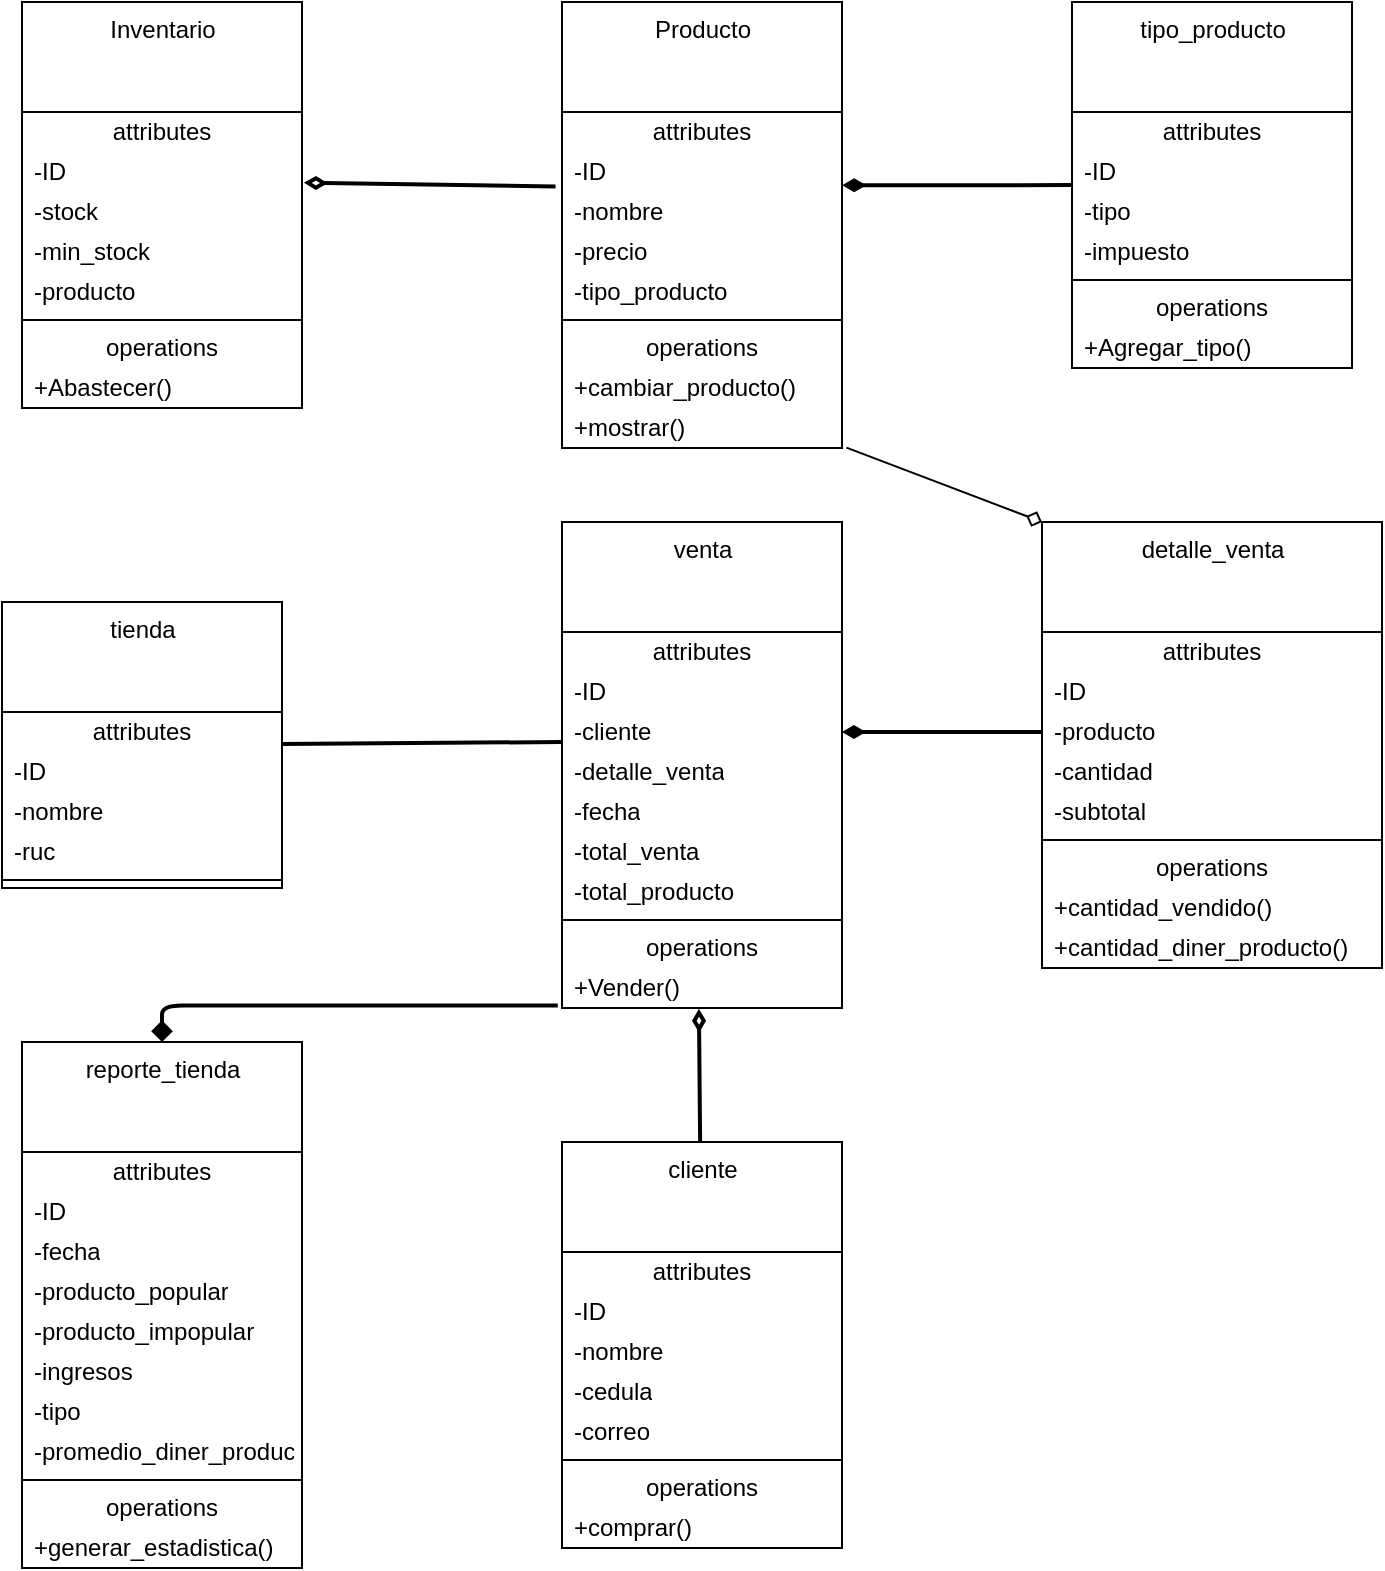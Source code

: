 <mxfile>
    <diagram id="RFTqNNcnlkZGYkJ6R6Zt" name="Página-1">
        <mxGraphModel dx="3483" dy="568" grid="1" gridSize="10" guides="1" tooltips="1" connect="1" arrows="1" fold="1" page="1" pageScale="1" pageWidth="827" pageHeight="1169" math="0" shadow="0">
            <root>
                <mxCell id="0"/>
                <mxCell id="1" parent="0"/>
                <mxCell id="93" style="edgeStyle=none;html=1;entryX=-0.023;entryY=0.86;entryDx=0;entryDy=0;entryPerimeter=0;endArrow=none;endFill=0;strokeWidth=2;startArrow=diamondThin;startFill=0;exitX=1.007;exitY=-0.23;exitDx=0;exitDy=0;exitPerimeter=0;" parent="1" source="39" target="44" edge="1">
                    <mxGeometry relative="1" as="geometry"/>
                </mxCell>
                <mxCell id="31" value="Inventario" style="swimlane;fontStyle=0;align=center;verticalAlign=top;childLayout=stackLayout;horizontal=1;startSize=55;horizontalStack=0;resizeParent=1;resizeParentMax=0;resizeLast=0;collapsible=0;marginBottom=0;html=1;" parent="1" vertex="1">
                    <mxGeometry x="-2460" y="20" width="140" height="203" as="geometry"/>
                </mxCell>
                <mxCell id="32" value="attributes" style="text;html=1;strokeColor=none;fillColor=none;align=center;verticalAlign=middle;spacingLeft=4;spacingRight=4;overflow=hidden;rotatable=0;points=[[0,0.5],[1,0.5]];portConstraint=eastwest;" parent="31" vertex="1">
                    <mxGeometry y="55" width="140" height="20" as="geometry"/>
                </mxCell>
                <mxCell id="33" value="-ID" style="text;html=1;strokeColor=none;fillColor=none;align=left;verticalAlign=middle;spacingLeft=4;spacingRight=4;overflow=hidden;rotatable=0;points=[[0,0.5],[1,0.5]];portConstraint=eastwest;" parent="31" vertex="1">
                    <mxGeometry y="75" width="140" height="20" as="geometry"/>
                </mxCell>
                <mxCell id="39" value="-stock" style="text;html=1;strokeColor=none;fillColor=none;align=left;verticalAlign=middle;spacingLeft=4;spacingRight=4;overflow=hidden;rotatable=0;points=[[0,0.5],[1,0.5]];portConstraint=eastwest;" parent="31" vertex="1">
                    <mxGeometry y="95" width="140" height="20" as="geometry"/>
                </mxCell>
                <mxCell id="60" value="-min_stock" style="text;html=1;strokeColor=none;fillColor=none;align=left;verticalAlign=middle;spacingLeft=4;spacingRight=4;overflow=hidden;rotatable=0;points=[[0,0.5],[1,0.5]];portConstraint=eastwest;" parent="31" vertex="1">
                    <mxGeometry y="115" width="140" height="20" as="geometry"/>
                </mxCell>
                <mxCell id="125" value="-producto" style="text;html=1;strokeColor=none;fillColor=none;align=left;verticalAlign=middle;spacingLeft=4;spacingRight=4;overflow=hidden;rotatable=0;points=[[0,0.5],[1,0.5]];portConstraint=eastwest;" vertex="1" parent="31">
                    <mxGeometry y="135" width="140" height="20" as="geometry"/>
                </mxCell>
                <mxCell id="36" value="" style="line;strokeWidth=1;fillColor=none;align=left;verticalAlign=middle;spacingTop=-1;spacingLeft=3;spacingRight=3;rotatable=0;labelPosition=right;points=[];portConstraint=eastwest;" parent="31" vertex="1">
                    <mxGeometry y="155" width="140" height="8" as="geometry"/>
                </mxCell>
                <mxCell id="37" value="operations" style="text;html=1;strokeColor=none;fillColor=none;align=center;verticalAlign=middle;spacingLeft=4;spacingRight=4;overflow=hidden;rotatable=0;points=[[0,0.5],[1,0.5]];portConstraint=eastwest;" parent="31" vertex="1">
                    <mxGeometry y="163" width="140" height="20" as="geometry"/>
                </mxCell>
                <mxCell id="38" value="+Abastecer()" style="text;html=1;strokeColor=none;fillColor=none;align=left;verticalAlign=middle;spacingLeft=4;spacingRight=4;overflow=hidden;rotatable=0;points=[[0,0.5],[1,0.5]];portConstraint=eastwest;" parent="31" vertex="1">
                    <mxGeometry y="183" width="140" height="20" as="geometry"/>
                </mxCell>
                <mxCell id="42" value="Producto" style="swimlane;fontStyle=0;align=center;verticalAlign=top;childLayout=stackLayout;horizontal=1;startSize=55;horizontalStack=0;resizeParent=1;resizeParentMax=0;resizeLast=0;collapsible=0;marginBottom=0;html=1;" parent="1" vertex="1">
                    <mxGeometry x="-2190" y="20" width="140" height="223" as="geometry"/>
                </mxCell>
                <mxCell id="43" value="attributes" style="text;html=1;strokeColor=none;fillColor=none;align=center;verticalAlign=middle;spacingLeft=4;spacingRight=4;overflow=hidden;rotatable=0;points=[[0,0.5],[1,0.5]];portConstraint=eastwest;" parent="42" vertex="1">
                    <mxGeometry y="55" width="140" height="20" as="geometry"/>
                </mxCell>
                <mxCell id="44" value="-ID" style="text;html=1;strokeColor=none;fillColor=none;align=left;verticalAlign=middle;spacingLeft=4;spacingRight=4;overflow=hidden;rotatable=0;points=[[0,0.5],[1,0.5]];portConstraint=eastwest;" parent="42" vertex="1">
                    <mxGeometry y="75" width="140" height="20" as="geometry"/>
                </mxCell>
                <mxCell id="45" value="-nombre" style="text;html=1;strokeColor=none;fillColor=none;align=left;verticalAlign=middle;spacingLeft=4;spacingRight=4;overflow=hidden;rotatable=0;points=[[0,0.5],[1,0.5]];portConstraint=eastwest;" parent="42" vertex="1">
                    <mxGeometry y="95" width="140" height="20" as="geometry"/>
                </mxCell>
                <mxCell id="46" value="-precio" style="text;html=1;strokeColor=none;fillColor=none;align=left;verticalAlign=middle;spacingLeft=4;spacingRight=4;overflow=hidden;rotatable=0;points=[[0,0.5],[1,0.5]];portConstraint=eastwest;" parent="42" vertex="1">
                    <mxGeometry y="115" width="140" height="20" as="geometry"/>
                </mxCell>
                <mxCell id="124" value="-tipo_producto" style="text;html=1;strokeColor=none;fillColor=none;align=left;verticalAlign=middle;spacingLeft=4;spacingRight=4;overflow=hidden;rotatable=0;points=[[0,0.5],[1,0.5]];portConstraint=eastwest;" vertex="1" parent="42">
                    <mxGeometry y="135" width="140" height="20" as="geometry"/>
                </mxCell>
                <mxCell id="48" value="" style="line;strokeWidth=1;fillColor=none;align=left;verticalAlign=middle;spacingTop=-1;spacingLeft=3;spacingRight=3;rotatable=0;labelPosition=right;points=[];portConstraint=eastwest;" parent="42" vertex="1">
                    <mxGeometry y="155" width="140" height="8" as="geometry"/>
                </mxCell>
                <mxCell id="49" value="operations" style="text;html=1;strokeColor=none;fillColor=none;align=center;verticalAlign=middle;spacingLeft=4;spacingRight=4;overflow=hidden;rotatable=0;points=[[0,0.5],[1,0.5]];portConstraint=eastwest;" parent="42" vertex="1">
                    <mxGeometry y="163" width="140" height="20" as="geometry"/>
                </mxCell>
                <mxCell id="50" value="+cambiar_producto()" style="text;html=1;strokeColor=none;fillColor=none;align=left;verticalAlign=middle;spacingLeft=4;spacingRight=4;overflow=hidden;rotatable=0;points=[[0,0.5],[1,0.5]];portConstraint=eastwest;" parent="42" vertex="1">
                    <mxGeometry y="183" width="140" height="20" as="geometry"/>
                </mxCell>
                <mxCell id="122" value="+mostrar()" style="text;html=1;strokeColor=none;fillColor=none;align=left;verticalAlign=middle;spacingLeft=4;spacingRight=4;overflow=hidden;rotatable=0;points=[[0,0.5],[1,0.5]];portConstraint=eastwest;" vertex="1" parent="42">
                    <mxGeometry y="203" width="140" height="20" as="geometry"/>
                </mxCell>
                <mxCell id="119" style="edgeStyle=none;html=1;entryX=0;entryY=-0.25;entryDx=0;entryDy=0;entryPerimeter=0;strokeWidth=2;endArrow=none;endFill=0;startArrow=none;startFill=0;" parent="1" source="51" target="65" edge="1">
                    <mxGeometry relative="1" as="geometry"/>
                </mxCell>
                <mxCell id="51" value="tienda" style="swimlane;fontStyle=0;align=center;verticalAlign=top;childLayout=stackLayout;horizontal=1;startSize=55;horizontalStack=0;resizeParent=1;resizeParentMax=0;resizeLast=0;collapsible=0;marginBottom=0;html=1;" parent="1" vertex="1">
                    <mxGeometry x="-2470" y="320" width="140" height="143" as="geometry"/>
                </mxCell>
                <mxCell id="52" value="attributes" style="text;html=1;strokeColor=none;fillColor=none;align=center;verticalAlign=middle;spacingLeft=4;spacingRight=4;overflow=hidden;rotatable=0;points=[[0,0.5],[1,0.5]];portConstraint=eastwest;" parent="51" vertex="1">
                    <mxGeometry y="55" width="140" height="20" as="geometry"/>
                </mxCell>
                <mxCell id="53" value="-ID" style="text;html=1;strokeColor=none;fillColor=none;align=left;verticalAlign=middle;spacingLeft=4;spacingRight=4;overflow=hidden;rotatable=0;points=[[0,0.5],[1,0.5]];portConstraint=eastwest;" parent="51" vertex="1">
                    <mxGeometry y="75" width="140" height="20" as="geometry"/>
                </mxCell>
                <mxCell id="54" value="-nombre" style="text;html=1;strokeColor=none;fillColor=none;align=left;verticalAlign=middle;spacingLeft=4;spacingRight=4;overflow=hidden;rotatable=0;points=[[0,0.5],[1,0.5]];portConstraint=eastwest;" parent="51" vertex="1">
                    <mxGeometry y="95" width="140" height="20" as="geometry"/>
                </mxCell>
                <mxCell id="55" value="-ruc" style="text;html=1;strokeColor=none;fillColor=none;align=left;verticalAlign=middle;spacingLeft=4;spacingRight=4;overflow=hidden;rotatable=0;points=[[0,0.5],[1,0.5]];portConstraint=eastwest;" parent="51" vertex="1">
                    <mxGeometry y="115" width="140" height="20" as="geometry"/>
                </mxCell>
                <mxCell id="56" value="" style="line;strokeWidth=1;fillColor=none;align=left;verticalAlign=middle;spacingTop=-1;spacingLeft=3;spacingRight=3;rotatable=0;labelPosition=right;points=[];portConstraint=eastwest;" parent="51" vertex="1">
                    <mxGeometry y="135" width="140" height="8" as="geometry"/>
                </mxCell>
                <mxCell id="61" value="venta" style="swimlane;fontStyle=0;align=center;verticalAlign=top;childLayout=stackLayout;horizontal=1;startSize=55;horizontalStack=0;resizeParent=1;resizeParentMax=0;resizeLast=0;collapsible=0;marginBottom=0;html=1;" parent="1" vertex="1">
                    <mxGeometry x="-2190" y="280" width="140" height="243" as="geometry"/>
                </mxCell>
                <mxCell id="62" value="attributes" style="text;html=1;strokeColor=none;fillColor=none;align=center;verticalAlign=middle;spacingLeft=4;spacingRight=4;overflow=hidden;rotatable=0;points=[[0,0.5],[1,0.5]];portConstraint=eastwest;" parent="61" vertex="1">
                    <mxGeometry y="55" width="140" height="20" as="geometry"/>
                </mxCell>
                <mxCell id="63" value="-ID" style="text;html=1;strokeColor=none;fillColor=none;align=left;verticalAlign=middle;spacingLeft=4;spacingRight=4;overflow=hidden;rotatable=0;points=[[0,0.5],[1,0.5]];portConstraint=eastwest;" parent="61" vertex="1">
                    <mxGeometry y="75" width="140" height="20" as="geometry"/>
                </mxCell>
                <mxCell id="64" value="-cliente" style="text;html=1;strokeColor=none;fillColor=none;align=left;verticalAlign=middle;spacingLeft=4;spacingRight=4;overflow=hidden;rotatable=0;points=[[0,0.5],[1,0.5]];portConstraint=eastwest;" parent="61" vertex="1">
                    <mxGeometry y="95" width="140" height="20" as="geometry"/>
                </mxCell>
                <mxCell id="65" value="-detalle_venta" style="text;html=1;strokeColor=none;fillColor=none;align=left;verticalAlign=middle;spacingLeft=4;spacingRight=4;overflow=hidden;rotatable=0;points=[[0,0.5],[1,0.5]];portConstraint=eastwest;" parent="61" vertex="1">
                    <mxGeometry y="115" width="140" height="20" as="geometry"/>
                </mxCell>
                <mxCell id="70" value="-fecha" style="text;html=1;strokeColor=none;fillColor=none;align=left;verticalAlign=middle;spacingLeft=4;spacingRight=4;overflow=hidden;rotatable=0;points=[[0,0.5],[1,0.5]];portConstraint=eastwest;" parent="61" vertex="1">
                    <mxGeometry y="135" width="140" height="20" as="geometry"/>
                </mxCell>
                <mxCell id="69" value="-total_venta" style="text;html=1;strokeColor=none;fillColor=none;align=left;verticalAlign=middle;spacingLeft=4;spacingRight=4;overflow=hidden;rotatable=0;points=[[0,0.5],[1,0.5]];portConstraint=eastwest;" parent="61" vertex="1">
                    <mxGeometry y="155" width="140" height="20" as="geometry"/>
                </mxCell>
                <mxCell id="71" value="-total_producto" style="text;html=1;strokeColor=none;fillColor=none;align=left;verticalAlign=middle;spacingLeft=4;spacingRight=4;overflow=hidden;rotatable=0;points=[[0,0.5],[1,0.5]];portConstraint=eastwest;" parent="61" vertex="1">
                    <mxGeometry y="175" width="140" height="20" as="geometry"/>
                </mxCell>
                <mxCell id="66" value="" style="line;strokeWidth=1;fillColor=none;align=left;verticalAlign=middle;spacingTop=-1;spacingLeft=3;spacingRight=3;rotatable=0;labelPosition=right;points=[];portConstraint=eastwest;" parent="61" vertex="1">
                    <mxGeometry y="195" width="140" height="8" as="geometry"/>
                </mxCell>
                <mxCell id="67" value="operations" style="text;html=1;strokeColor=none;fillColor=none;align=center;verticalAlign=middle;spacingLeft=4;spacingRight=4;overflow=hidden;rotatable=0;points=[[0,0.5],[1,0.5]];portConstraint=eastwest;" parent="61" vertex="1">
                    <mxGeometry y="203" width="140" height="20" as="geometry"/>
                </mxCell>
                <mxCell id="68" value="+Vender()" style="text;html=1;strokeColor=none;fillColor=none;align=left;verticalAlign=middle;spacingLeft=4;spacingRight=4;overflow=hidden;rotatable=0;points=[[0,0.5],[1,0.5]];portConstraint=eastwest;" parent="61" vertex="1">
                    <mxGeometry y="223" width="140" height="20" as="geometry"/>
                </mxCell>
                <mxCell id="117" style="edgeStyle=none;html=1;entryX=0.489;entryY=1.019;entryDx=0;entryDy=0;entryPerimeter=0;strokeWidth=2;endArrow=diamondThin;endFill=0;" parent="1" source="72" target="68" edge="1">
                    <mxGeometry relative="1" as="geometry"/>
                </mxCell>
                <mxCell id="72" value="cliente" style="swimlane;fontStyle=0;align=center;verticalAlign=top;childLayout=stackLayout;horizontal=1;startSize=55;horizontalStack=0;resizeParent=1;resizeParentMax=0;resizeLast=0;collapsible=0;marginBottom=0;html=1;" parent="1" vertex="1">
                    <mxGeometry x="-2190" y="590" width="140" height="203" as="geometry"/>
                </mxCell>
                <mxCell id="73" value="attributes" style="text;html=1;strokeColor=none;fillColor=none;align=center;verticalAlign=middle;spacingLeft=4;spacingRight=4;overflow=hidden;rotatable=0;points=[[0,0.5],[1,0.5]];portConstraint=eastwest;" parent="72" vertex="1">
                    <mxGeometry y="55" width="140" height="20" as="geometry"/>
                </mxCell>
                <mxCell id="74" value="-ID" style="text;html=1;strokeColor=none;fillColor=none;align=left;verticalAlign=middle;spacingLeft=4;spacingRight=4;overflow=hidden;rotatable=0;points=[[0,0.5],[1,0.5]];portConstraint=eastwest;" parent="72" vertex="1">
                    <mxGeometry y="75" width="140" height="20" as="geometry"/>
                </mxCell>
                <mxCell id="75" value="-nombre" style="text;html=1;strokeColor=none;fillColor=none;align=left;verticalAlign=middle;spacingLeft=4;spacingRight=4;overflow=hidden;rotatable=0;points=[[0,0.5],[1,0.5]];portConstraint=eastwest;" parent="72" vertex="1">
                    <mxGeometry y="95" width="140" height="20" as="geometry"/>
                </mxCell>
                <mxCell id="76" value="-cedula" style="text;html=1;strokeColor=none;fillColor=none;align=left;verticalAlign=middle;spacingLeft=4;spacingRight=4;overflow=hidden;rotatable=0;points=[[0,0.5],[1,0.5]];portConstraint=eastwest;" parent="72" vertex="1">
                    <mxGeometry y="115" width="140" height="20" as="geometry"/>
                </mxCell>
                <mxCell id="80" value="-correo" style="text;html=1;strokeColor=none;fillColor=none;align=left;verticalAlign=middle;spacingLeft=4;spacingRight=4;overflow=hidden;rotatable=0;points=[[0,0.5],[1,0.5]];portConstraint=eastwest;" parent="72" vertex="1">
                    <mxGeometry y="135" width="140" height="20" as="geometry"/>
                </mxCell>
                <mxCell id="77" value="" style="line;strokeWidth=1;fillColor=none;align=left;verticalAlign=middle;spacingTop=-1;spacingLeft=3;spacingRight=3;rotatable=0;labelPosition=right;points=[];portConstraint=eastwest;" parent="72" vertex="1">
                    <mxGeometry y="155" width="140" height="8" as="geometry"/>
                </mxCell>
                <mxCell id="78" value="operations" style="text;html=1;strokeColor=none;fillColor=none;align=center;verticalAlign=middle;spacingLeft=4;spacingRight=4;overflow=hidden;rotatable=0;points=[[0,0.5],[1,0.5]];portConstraint=eastwest;" parent="72" vertex="1">
                    <mxGeometry y="163" width="140" height="20" as="geometry"/>
                </mxCell>
                <mxCell id="79" value="+comprar()" style="text;html=1;strokeColor=none;fillColor=none;align=left;verticalAlign=middle;spacingLeft=4;spacingRight=4;overflow=hidden;rotatable=0;points=[[0,0.5],[1,0.5]];portConstraint=eastwest;" parent="72" vertex="1">
                    <mxGeometry y="183" width="140" height="20" as="geometry"/>
                </mxCell>
                <mxCell id="121" style="edgeStyle=orthogonalEdgeStyle;html=1;entryX=-0.015;entryY=0.936;entryDx=0;entryDy=0;entryPerimeter=0;strokeWidth=2;startArrow=diamond;startFill=1;endArrow=none;endFill=0;" parent="1" source="81" target="68" edge="1">
                    <mxGeometry relative="1" as="geometry"/>
                </mxCell>
                <mxCell id="81" value="reporte_tienda" style="swimlane;fontStyle=0;align=center;verticalAlign=top;childLayout=stackLayout;horizontal=1;startSize=55;horizontalStack=0;resizeParent=1;resizeParentMax=0;resizeLast=0;collapsible=0;marginBottom=0;html=1;" parent="1" vertex="1">
                    <mxGeometry x="-2460" y="540" width="140" height="263" as="geometry"/>
                </mxCell>
                <mxCell id="82" value="attributes" style="text;html=1;strokeColor=none;fillColor=none;align=center;verticalAlign=middle;spacingLeft=4;spacingRight=4;overflow=hidden;rotatable=0;points=[[0,0.5],[1,0.5]];portConstraint=eastwest;" parent="81" vertex="1">
                    <mxGeometry y="55" width="140" height="20" as="geometry"/>
                </mxCell>
                <mxCell id="83" value="-ID" style="text;html=1;strokeColor=none;fillColor=none;align=left;verticalAlign=middle;spacingLeft=4;spacingRight=4;overflow=hidden;rotatable=0;points=[[0,0.5],[1,0.5]];portConstraint=eastwest;" parent="81" vertex="1">
                    <mxGeometry y="75" width="140" height="20" as="geometry"/>
                </mxCell>
                <mxCell id="84" value="-fecha" style="text;html=1;strokeColor=none;fillColor=none;align=left;verticalAlign=middle;spacingLeft=4;spacingRight=4;overflow=hidden;rotatable=0;points=[[0,0.5],[1,0.5]];portConstraint=eastwest;" parent="81" vertex="1">
                    <mxGeometry y="95" width="140" height="20" as="geometry"/>
                </mxCell>
                <mxCell id="85" value="-producto_popular" style="text;html=1;strokeColor=none;fillColor=none;align=left;verticalAlign=middle;spacingLeft=4;spacingRight=4;overflow=hidden;rotatable=0;points=[[0,0.5],[1,0.5]];portConstraint=eastwest;" parent="81" vertex="1">
                    <mxGeometry y="115" width="140" height="20" as="geometry"/>
                </mxCell>
                <mxCell id="86" value="-producto_impopular" style="text;html=1;strokeColor=none;fillColor=none;align=left;verticalAlign=middle;spacingLeft=4;spacingRight=4;overflow=hidden;rotatable=0;points=[[0,0.5],[1,0.5]];portConstraint=eastwest;" parent="81" vertex="1">
                    <mxGeometry y="135" width="140" height="20" as="geometry"/>
                </mxCell>
                <mxCell id="87" value="-ingresos" style="text;html=1;strokeColor=none;fillColor=none;align=left;verticalAlign=middle;spacingLeft=4;spacingRight=4;overflow=hidden;rotatable=0;points=[[0,0.5],[1,0.5]];portConstraint=eastwest;" parent="81" vertex="1">
                    <mxGeometry y="155" width="140" height="20" as="geometry"/>
                </mxCell>
                <mxCell id="88" value="-tipo" style="text;html=1;strokeColor=none;fillColor=none;align=left;verticalAlign=middle;spacingLeft=4;spacingRight=4;overflow=hidden;rotatable=0;points=[[0,0.5],[1,0.5]];portConstraint=eastwest;" parent="81" vertex="1">
                    <mxGeometry y="175" width="140" height="20" as="geometry"/>
                </mxCell>
                <mxCell id="92" value="-promedio_diner_produc" style="text;html=1;strokeColor=none;fillColor=none;align=left;verticalAlign=middle;spacingLeft=4;spacingRight=4;overflow=hidden;rotatable=0;points=[[0,0.5],[1,0.5]];portConstraint=eastwest;" parent="81" vertex="1">
                    <mxGeometry y="195" width="140" height="20" as="geometry"/>
                </mxCell>
                <mxCell id="89" value="" style="line;strokeWidth=1;fillColor=none;align=left;verticalAlign=middle;spacingTop=-1;spacingLeft=3;spacingRight=3;rotatable=0;labelPosition=right;points=[];portConstraint=eastwest;" parent="81" vertex="1">
                    <mxGeometry y="215" width="140" height="8" as="geometry"/>
                </mxCell>
                <mxCell id="90" value="operations" style="text;html=1;strokeColor=none;fillColor=none;align=center;verticalAlign=middle;spacingLeft=4;spacingRight=4;overflow=hidden;rotatable=0;points=[[0,0.5],[1,0.5]];portConstraint=eastwest;" parent="81" vertex="1">
                    <mxGeometry y="223" width="140" height="20" as="geometry"/>
                </mxCell>
                <mxCell id="91" value="+generar_estadistica()" style="text;html=1;strokeColor=none;fillColor=none;align=left;verticalAlign=middle;spacingLeft=4;spacingRight=4;overflow=hidden;rotatable=0;points=[[0,0.5],[1,0.5]];portConstraint=eastwest;" parent="81" vertex="1">
                    <mxGeometry y="243" width="140" height="20" as="geometry"/>
                </mxCell>
                <mxCell id="103" style="edgeStyle=none;html=1;entryX=1.001;entryY=0.833;entryDx=0;entryDy=0;entryPerimeter=0;strokeWidth=2;endArrow=diamondThin;endFill=1;" parent="1" source="94" target="44" edge="1">
                    <mxGeometry relative="1" as="geometry"/>
                </mxCell>
                <mxCell id="94" value="tipo_producto" style="swimlane;fontStyle=0;align=center;verticalAlign=top;childLayout=stackLayout;horizontal=1;startSize=55;horizontalStack=0;resizeParent=1;resizeParentMax=0;resizeLast=0;collapsible=0;marginBottom=0;html=1;" parent="1" vertex="1">
                    <mxGeometry x="-1935" y="20" width="140" height="183" as="geometry"/>
                </mxCell>
                <mxCell id="95" value="attributes" style="text;html=1;strokeColor=none;fillColor=none;align=center;verticalAlign=middle;spacingLeft=4;spacingRight=4;overflow=hidden;rotatable=0;points=[[0,0.5],[1,0.5]];portConstraint=eastwest;" parent="94" vertex="1">
                    <mxGeometry y="55" width="140" height="20" as="geometry"/>
                </mxCell>
                <mxCell id="96" value="-ID" style="text;html=1;strokeColor=none;fillColor=none;align=left;verticalAlign=middle;spacingLeft=4;spacingRight=4;overflow=hidden;rotatable=0;points=[[0,0.5],[1,0.5]];portConstraint=eastwest;" parent="94" vertex="1">
                    <mxGeometry y="75" width="140" height="20" as="geometry"/>
                </mxCell>
                <mxCell id="97" value="-tipo" style="text;html=1;strokeColor=none;fillColor=none;align=left;verticalAlign=middle;spacingLeft=4;spacingRight=4;overflow=hidden;rotatable=0;points=[[0,0.5],[1,0.5]];portConstraint=eastwest;" parent="94" vertex="1">
                    <mxGeometry y="95" width="140" height="20" as="geometry"/>
                </mxCell>
                <mxCell id="98" value="-impuesto" style="text;html=1;strokeColor=none;fillColor=none;align=left;verticalAlign=middle;spacingLeft=4;spacingRight=4;overflow=hidden;rotatable=0;points=[[0,0.5],[1,0.5]];portConstraint=eastwest;" parent="94" vertex="1">
                    <mxGeometry y="115" width="140" height="20" as="geometry"/>
                </mxCell>
                <mxCell id="99" value="" style="line;strokeWidth=1;fillColor=none;align=left;verticalAlign=middle;spacingTop=-1;spacingLeft=3;spacingRight=3;rotatable=0;labelPosition=right;points=[];portConstraint=eastwest;" parent="94" vertex="1">
                    <mxGeometry y="135" width="140" height="8" as="geometry"/>
                </mxCell>
                <mxCell id="100" value="operations" style="text;html=1;strokeColor=none;fillColor=none;align=center;verticalAlign=middle;spacingLeft=4;spacingRight=4;overflow=hidden;rotatable=0;points=[[0,0.5],[1,0.5]];portConstraint=eastwest;" parent="94" vertex="1">
                    <mxGeometry y="143" width="140" height="20" as="geometry"/>
                </mxCell>
                <mxCell id="101" value="+Agregar_tipo()" style="text;html=1;strokeColor=none;fillColor=none;align=left;verticalAlign=middle;spacingLeft=4;spacingRight=4;overflow=hidden;rotatable=0;points=[[0,0.5],[1,0.5]];portConstraint=eastwest;" parent="94" vertex="1">
                    <mxGeometry y="163" width="140" height="20" as="geometry"/>
                </mxCell>
                <mxCell id="104" value="detalle_venta" style="swimlane;fontStyle=0;align=center;verticalAlign=top;childLayout=stackLayout;horizontal=1;startSize=55;horizontalStack=0;resizeParent=1;resizeParentMax=0;resizeLast=0;collapsible=0;marginBottom=0;html=1;" parent="1" vertex="1">
                    <mxGeometry x="-1950" y="280" width="170" height="223" as="geometry"/>
                </mxCell>
                <mxCell id="105" value="attributes" style="text;html=1;strokeColor=none;fillColor=none;align=center;verticalAlign=middle;spacingLeft=4;spacingRight=4;overflow=hidden;rotatable=0;points=[[0,0.5],[1,0.5]];portConstraint=eastwest;" parent="104" vertex="1">
                    <mxGeometry y="55" width="170" height="20" as="geometry"/>
                </mxCell>
                <mxCell id="106" value="-ID" style="text;html=1;strokeColor=none;fillColor=none;align=left;verticalAlign=middle;spacingLeft=4;spacingRight=4;overflow=hidden;rotatable=0;points=[[0,0.5],[1,0.5]];portConstraint=eastwest;" parent="104" vertex="1">
                    <mxGeometry y="75" width="170" height="20" as="geometry"/>
                </mxCell>
                <mxCell id="107" value="-producto" style="text;html=1;strokeColor=none;fillColor=none;align=left;verticalAlign=middle;spacingLeft=4;spacingRight=4;overflow=hidden;rotatable=0;points=[[0,0.5],[1,0.5]];portConstraint=eastwest;" parent="104" vertex="1">
                    <mxGeometry y="95" width="170" height="20" as="geometry"/>
                </mxCell>
                <mxCell id="108" value="-cantidad" style="text;html=1;strokeColor=none;fillColor=none;align=left;verticalAlign=middle;spacingLeft=4;spacingRight=4;overflow=hidden;rotatable=0;points=[[0,0.5],[1,0.5]];portConstraint=eastwest;" parent="104" vertex="1">
                    <mxGeometry y="115" width="170" height="20" as="geometry"/>
                </mxCell>
                <mxCell id="113" value="-subtotal" style="text;html=1;strokeColor=none;fillColor=none;align=left;verticalAlign=middle;spacingLeft=4;spacingRight=4;overflow=hidden;rotatable=0;points=[[0,0.5],[1,0.5]];portConstraint=eastwest;" parent="104" vertex="1">
                    <mxGeometry y="135" width="170" height="20" as="geometry"/>
                </mxCell>
                <mxCell id="109" value="" style="line;strokeWidth=1;fillColor=none;align=left;verticalAlign=middle;spacingTop=-1;spacingLeft=3;spacingRight=3;rotatable=0;labelPosition=right;points=[];portConstraint=eastwest;" parent="104" vertex="1">
                    <mxGeometry y="155" width="170" height="8" as="geometry"/>
                </mxCell>
                <mxCell id="110" value="operations" style="text;html=1;strokeColor=none;fillColor=none;align=center;verticalAlign=middle;spacingLeft=4;spacingRight=4;overflow=hidden;rotatable=0;points=[[0,0.5],[1,0.5]];portConstraint=eastwest;" parent="104" vertex="1">
                    <mxGeometry y="163" width="170" height="20" as="geometry"/>
                </mxCell>
                <mxCell id="111" value="+cantidad_vendido()" style="text;html=1;strokeColor=none;fillColor=none;align=left;verticalAlign=middle;spacingLeft=4;spacingRight=4;overflow=hidden;rotatable=0;points=[[0,0.5],[1,0.5]];portConstraint=eastwest;" parent="104" vertex="1">
                    <mxGeometry y="183" width="170" height="20" as="geometry"/>
                </mxCell>
                <mxCell id="123" value="+cantidad_diner_producto()" style="text;html=1;strokeColor=none;fillColor=none;align=left;verticalAlign=middle;spacingLeft=4;spacingRight=4;overflow=hidden;rotatable=0;points=[[0,0.5],[1,0.5]];portConstraint=eastwest;" vertex="1" parent="104">
                    <mxGeometry y="203" width="170" height="20" as="geometry"/>
                </mxCell>
                <mxCell id="115" style="edgeStyle=none;html=1;entryX=1;entryY=0.5;entryDx=0;entryDy=0;strokeWidth=2;endArrow=diamondThin;endFill=1;" parent="1" source="107" target="64" edge="1">
                    <mxGeometry relative="1" as="geometry"/>
                </mxCell>
                <mxCell id="126" style="edgeStyle=none;html=1;entryX=0;entryY=0;entryDx=0;entryDy=0;startArrow=none;startFill=0;endArrow=diamond;endFill=0;exitX=1.016;exitY=0.99;exitDx=0;exitDy=0;exitPerimeter=0;" edge="1" parent="1" source="122" target="104">
                    <mxGeometry relative="1" as="geometry"/>
                </mxCell>
            </root>
        </mxGraphModel>
    </diagram>
</mxfile>